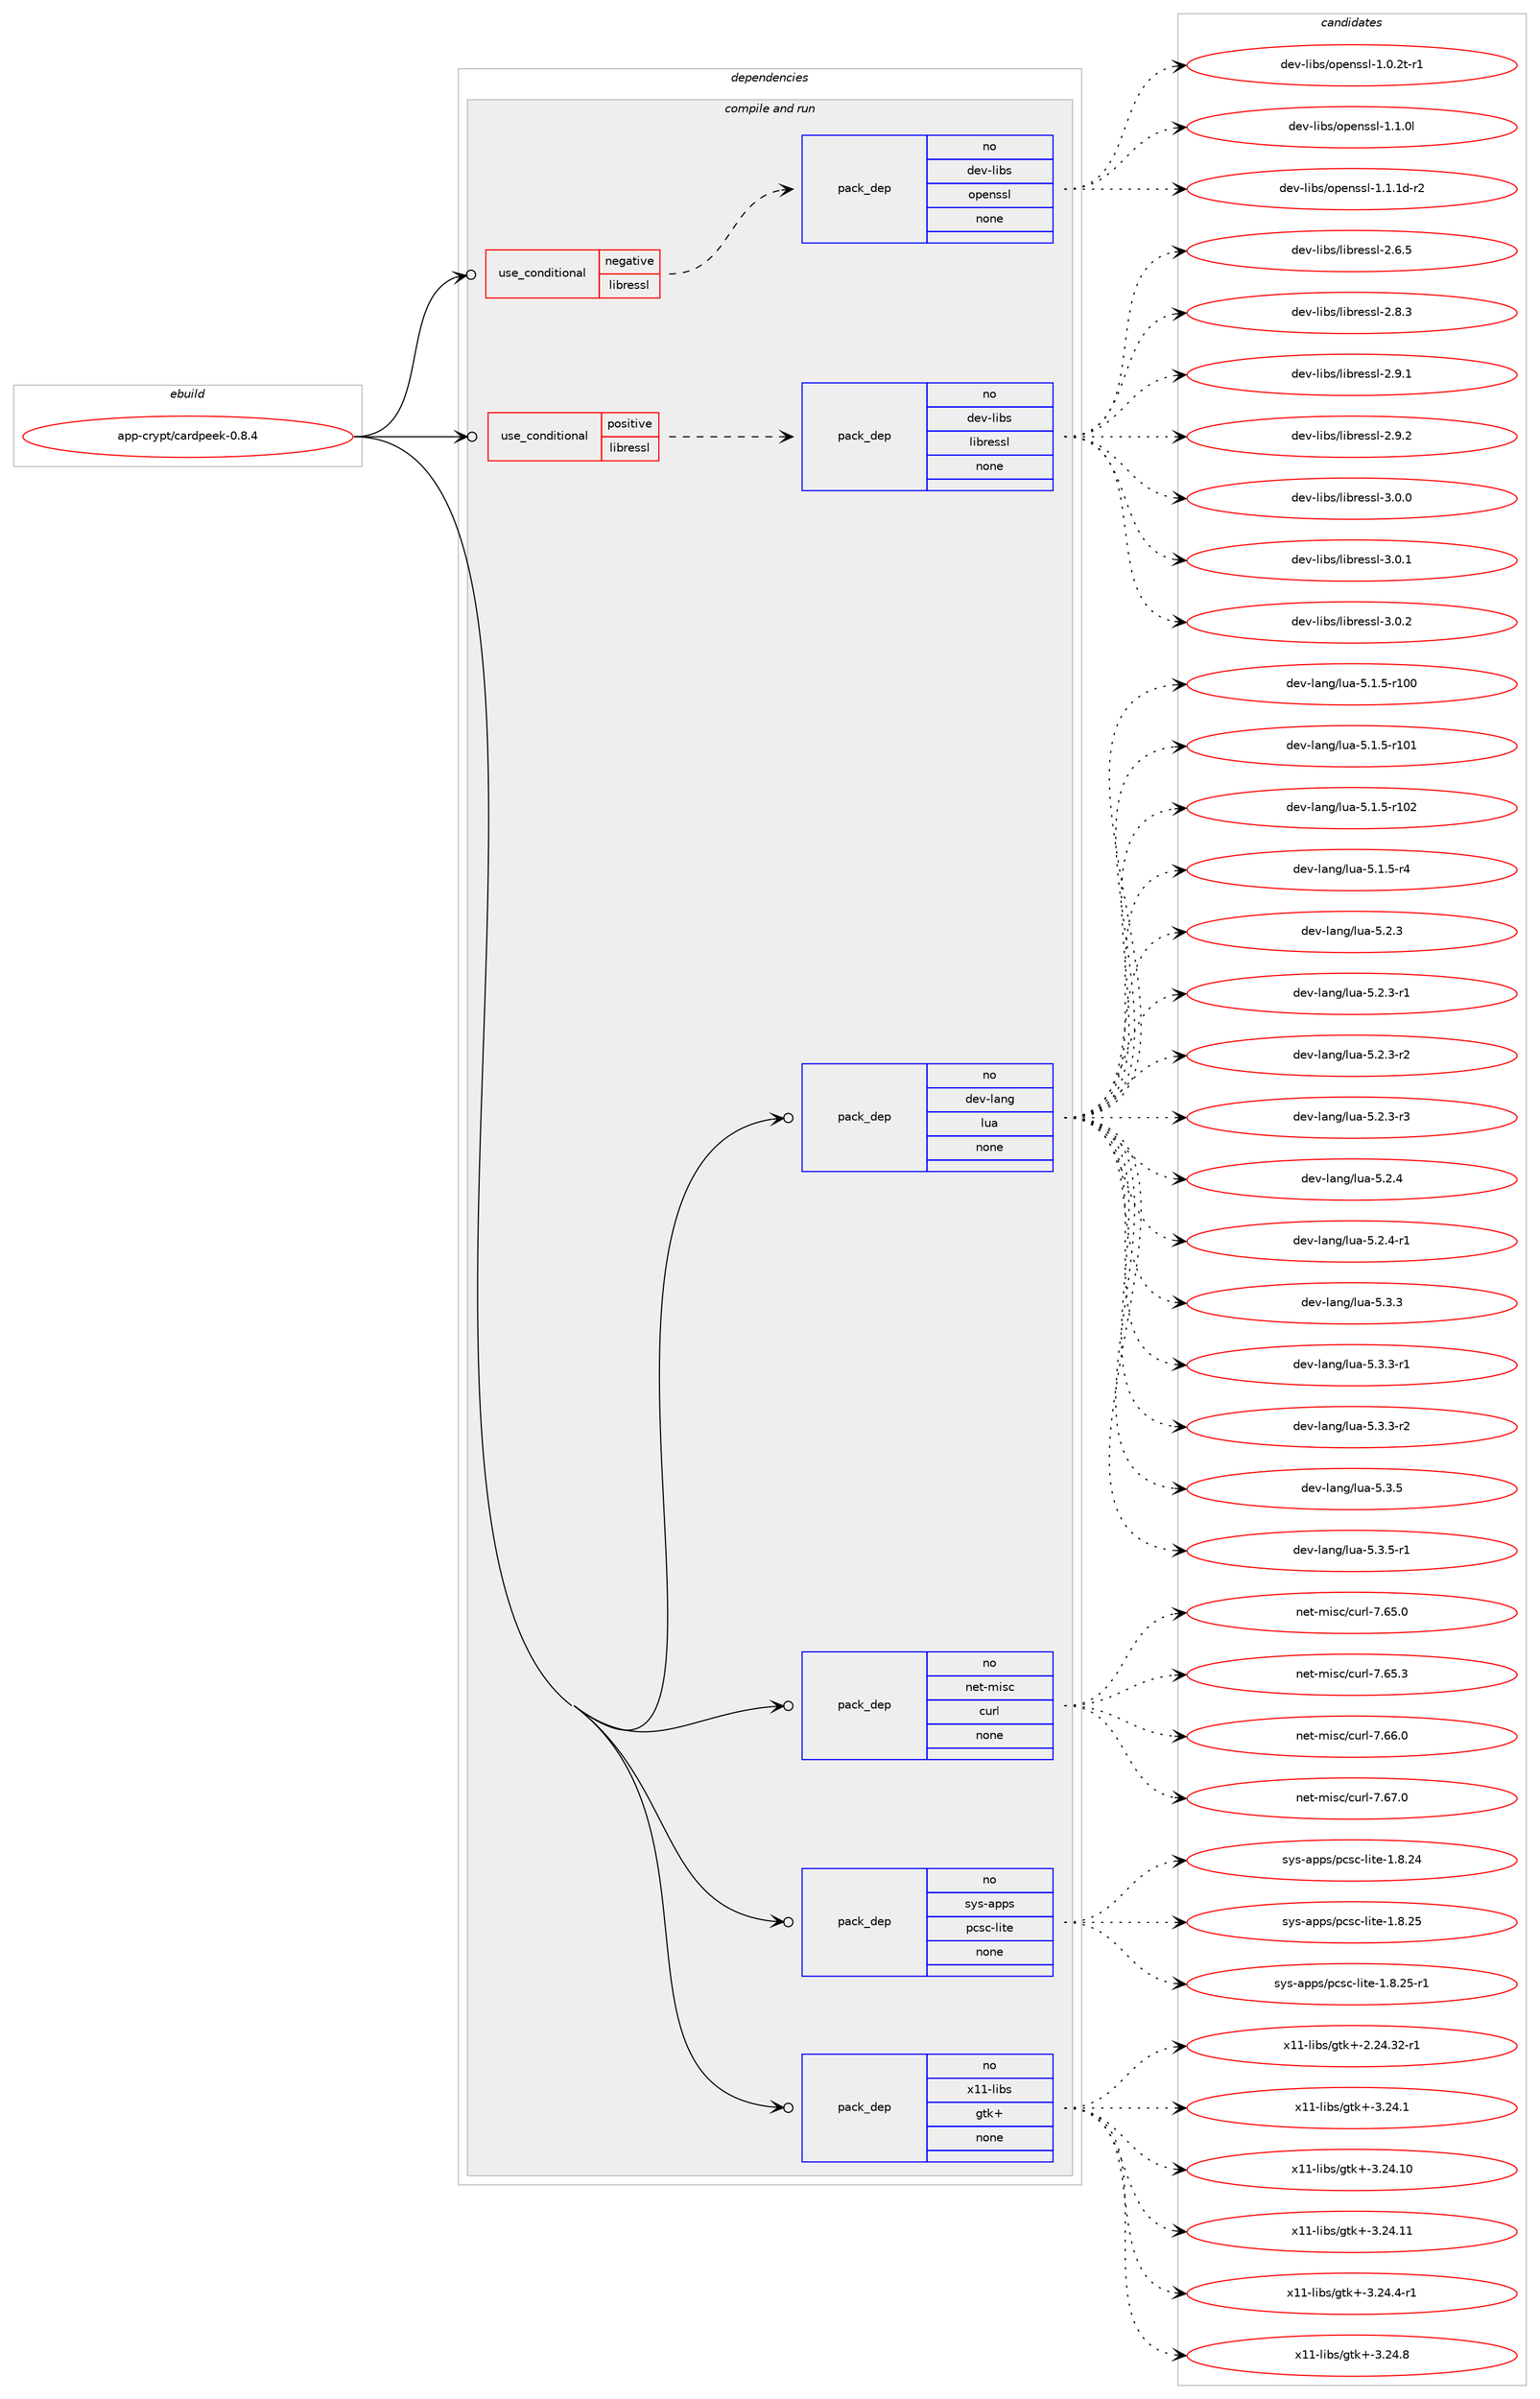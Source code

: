 digraph prolog {

# *************
# Graph options
# *************

newrank=true;
concentrate=true;
compound=true;
graph [rankdir=LR,fontname=Helvetica,fontsize=10,ranksep=1.5];#, ranksep=2.5, nodesep=0.2];
edge  [arrowhead=vee];
node  [fontname=Helvetica,fontsize=10];

# **********
# The ebuild
# **********

subgraph cluster_leftcol {
color=gray;
rank=same;
label=<<i>ebuild</i>>;
id [label="app-crypt/cardpeek-0.8.4", color=red, width=4, href="../app-crypt/cardpeek-0.8.4.svg"];
}

# ****************
# The dependencies
# ****************

subgraph cluster_midcol {
color=gray;
label=<<i>dependencies</i>>;
subgraph cluster_compile {
fillcolor="#eeeeee";
style=filled;
label=<<i>compile</i>>;
}
subgraph cluster_compileandrun {
fillcolor="#eeeeee";
style=filled;
label=<<i>compile and run</i>>;
subgraph cond113625 {
dependency476316 [label=<<TABLE BORDER="0" CELLBORDER="1" CELLSPACING="0" CELLPADDING="4"><TR><TD ROWSPAN="3" CELLPADDING="10">use_conditional</TD></TR><TR><TD>negative</TD></TR><TR><TD>libressl</TD></TR></TABLE>>, shape=none, color=red];
subgraph pack354039 {
dependency476317 [label=<<TABLE BORDER="0" CELLBORDER="1" CELLSPACING="0" CELLPADDING="4" WIDTH="220"><TR><TD ROWSPAN="6" CELLPADDING="30">pack_dep</TD></TR><TR><TD WIDTH="110">no</TD></TR><TR><TD>dev-libs</TD></TR><TR><TD>openssl</TD></TR><TR><TD>none</TD></TR><TR><TD></TD></TR></TABLE>>, shape=none, color=blue];
}
dependency476316:e -> dependency476317:w [weight=20,style="dashed",arrowhead="vee"];
}
id:e -> dependency476316:w [weight=20,style="solid",arrowhead="odotvee"];
subgraph cond113626 {
dependency476318 [label=<<TABLE BORDER="0" CELLBORDER="1" CELLSPACING="0" CELLPADDING="4"><TR><TD ROWSPAN="3" CELLPADDING="10">use_conditional</TD></TR><TR><TD>positive</TD></TR><TR><TD>libressl</TD></TR></TABLE>>, shape=none, color=red];
subgraph pack354040 {
dependency476319 [label=<<TABLE BORDER="0" CELLBORDER="1" CELLSPACING="0" CELLPADDING="4" WIDTH="220"><TR><TD ROWSPAN="6" CELLPADDING="30">pack_dep</TD></TR><TR><TD WIDTH="110">no</TD></TR><TR><TD>dev-libs</TD></TR><TR><TD>libressl</TD></TR><TR><TD>none</TD></TR><TR><TD></TD></TR></TABLE>>, shape=none, color=blue];
}
dependency476318:e -> dependency476319:w [weight=20,style="dashed",arrowhead="vee"];
}
id:e -> dependency476318:w [weight=20,style="solid",arrowhead="odotvee"];
subgraph pack354041 {
dependency476320 [label=<<TABLE BORDER="0" CELLBORDER="1" CELLSPACING="0" CELLPADDING="4" WIDTH="220"><TR><TD ROWSPAN="6" CELLPADDING="30">pack_dep</TD></TR><TR><TD WIDTH="110">no</TD></TR><TR><TD>dev-lang</TD></TR><TR><TD>lua</TD></TR><TR><TD>none</TD></TR><TR><TD></TD></TR></TABLE>>, shape=none, color=blue];
}
id:e -> dependency476320:w [weight=20,style="solid",arrowhead="odotvee"];
subgraph pack354042 {
dependency476321 [label=<<TABLE BORDER="0" CELLBORDER="1" CELLSPACING="0" CELLPADDING="4" WIDTH="220"><TR><TD ROWSPAN="6" CELLPADDING="30">pack_dep</TD></TR><TR><TD WIDTH="110">no</TD></TR><TR><TD>net-misc</TD></TR><TR><TD>curl</TD></TR><TR><TD>none</TD></TR><TR><TD></TD></TR></TABLE>>, shape=none, color=blue];
}
id:e -> dependency476321:w [weight=20,style="solid",arrowhead="odotvee"];
subgraph pack354043 {
dependency476322 [label=<<TABLE BORDER="0" CELLBORDER="1" CELLSPACING="0" CELLPADDING="4" WIDTH="220"><TR><TD ROWSPAN="6" CELLPADDING="30">pack_dep</TD></TR><TR><TD WIDTH="110">no</TD></TR><TR><TD>sys-apps</TD></TR><TR><TD>pcsc-lite</TD></TR><TR><TD>none</TD></TR><TR><TD></TD></TR></TABLE>>, shape=none, color=blue];
}
id:e -> dependency476322:w [weight=20,style="solid",arrowhead="odotvee"];
subgraph pack354044 {
dependency476323 [label=<<TABLE BORDER="0" CELLBORDER="1" CELLSPACING="0" CELLPADDING="4" WIDTH="220"><TR><TD ROWSPAN="6" CELLPADDING="30">pack_dep</TD></TR><TR><TD WIDTH="110">no</TD></TR><TR><TD>x11-libs</TD></TR><TR><TD>gtk+</TD></TR><TR><TD>none</TD></TR><TR><TD></TD></TR></TABLE>>, shape=none, color=blue];
}
id:e -> dependency476323:w [weight=20,style="solid",arrowhead="odotvee"];
}
subgraph cluster_run {
fillcolor="#eeeeee";
style=filled;
label=<<i>run</i>>;
}
}

# **************
# The candidates
# **************

subgraph cluster_choices {
rank=same;
color=gray;
label=<<i>candidates</i>>;

subgraph choice354039 {
color=black;
nodesep=1;
choice1001011184510810598115471111121011101151151084549464846501164511449 [label="dev-libs/openssl-1.0.2t-r1", color=red, width=4,href="../dev-libs/openssl-1.0.2t-r1.svg"];
choice100101118451081059811547111112101110115115108454946494648108 [label="dev-libs/openssl-1.1.0l", color=red, width=4,href="../dev-libs/openssl-1.1.0l.svg"];
choice1001011184510810598115471111121011101151151084549464946491004511450 [label="dev-libs/openssl-1.1.1d-r2", color=red, width=4,href="../dev-libs/openssl-1.1.1d-r2.svg"];
dependency476317:e -> choice1001011184510810598115471111121011101151151084549464846501164511449:w [style=dotted,weight="100"];
dependency476317:e -> choice100101118451081059811547111112101110115115108454946494648108:w [style=dotted,weight="100"];
dependency476317:e -> choice1001011184510810598115471111121011101151151084549464946491004511450:w [style=dotted,weight="100"];
}
subgraph choice354040 {
color=black;
nodesep=1;
choice10010111845108105981154710810598114101115115108455046544653 [label="dev-libs/libressl-2.6.5", color=red, width=4,href="../dev-libs/libressl-2.6.5.svg"];
choice10010111845108105981154710810598114101115115108455046564651 [label="dev-libs/libressl-2.8.3", color=red, width=4,href="../dev-libs/libressl-2.8.3.svg"];
choice10010111845108105981154710810598114101115115108455046574649 [label="dev-libs/libressl-2.9.1", color=red, width=4,href="../dev-libs/libressl-2.9.1.svg"];
choice10010111845108105981154710810598114101115115108455046574650 [label="dev-libs/libressl-2.9.2", color=red, width=4,href="../dev-libs/libressl-2.9.2.svg"];
choice10010111845108105981154710810598114101115115108455146484648 [label="dev-libs/libressl-3.0.0", color=red, width=4,href="../dev-libs/libressl-3.0.0.svg"];
choice10010111845108105981154710810598114101115115108455146484649 [label="dev-libs/libressl-3.0.1", color=red, width=4,href="../dev-libs/libressl-3.0.1.svg"];
choice10010111845108105981154710810598114101115115108455146484650 [label="dev-libs/libressl-3.0.2", color=red, width=4,href="../dev-libs/libressl-3.0.2.svg"];
dependency476319:e -> choice10010111845108105981154710810598114101115115108455046544653:w [style=dotted,weight="100"];
dependency476319:e -> choice10010111845108105981154710810598114101115115108455046564651:w [style=dotted,weight="100"];
dependency476319:e -> choice10010111845108105981154710810598114101115115108455046574649:w [style=dotted,weight="100"];
dependency476319:e -> choice10010111845108105981154710810598114101115115108455046574650:w [style=dotted,weight="100"];
dependency476319:e -> choice10010111845108105981154710810598114101115115108455146484648:w [style=dotted,weight="100"];
dependency476319:e -> choice10010111845108105981154710810598114101115115108455146484649:w [style=dotted,weight="100"];
dependency476319:e -> choice10010111845108105981154710810598114101115115108455146484650:w [style=dotted,weight="100"];
}
subgraph choice354041 {
color=black;
nodesep=1;
choice1001011184510897110103471081179745534649465345114494848 [label="dev-lang/lua-5.1.5-r100", color=red, width=4,href="../dev-lang/lua-5.1.5-r100.svg"];
choice1001011184510897110103471081179745534649465345114494849 [label="dev-lang/lua-5.1.5-r101", color=red, width=4,href="../dev-lang/lua-5.1.5-r101.svg"];
choice1001011184510897110103471081179745534649465345114494850 [label="dev-lang/lua-5.1.5-r102", color=red, width=4,href="../dev-lang/lua-5.1.5-r102.svg"];
choice100101118451089711010347108117974553464946534511452 [label="dev-lang/lua-5.1.5-r4", color=red, width=4,href="../dev-lang/lua-5.1.5-r4.svg"];
choice10010111845108971101034710811797455346504651 [label="dev-lang/lua-5.2.3", color=red, width=4,href="../dev-lang/lua-5.2.3.svg"];
choice100101118451089711010347108117974553465046514511449 [label="dev-lang/lua-5.2.3-r1", color=red, width=4,href="../dev-lang/lua-5.2.3-r1.svg"];
choice100101118451089711010347108117974553465046514511450 [label="dev-lang/lua-5.2.3-r2", color=red, width=4,href="../dev-lang/lua-5.2.3-r2.svg"];
choice100101118451089711010347108117974553465046514511451 [label="dev-lang/lua-5.2.3-r3", color=red, width=4,href="../dev-lang/lua-5.2.3-r3.svg"];
choice10010111845108971101034710811797455346504652 [label="dev-lang/lua-5.2.4", color=red, width=4,href="../dev-lang/lua-5.2.4.svg"];
choice100101118451089711010347108117974553465046524511449 [label="dev-lang/lua-5.2.4-r1", color=red, width=4,href="../dev-lang/lua-5.2.4-r1.svg"];
choice10010111845108971101034710811797455346514651 [label="dev-lang/lua-5.3.3", color=red, width=4,href="../dev-lang/lua-5.3.3.svg"];
choice100101118451089711010347108117974553465146514511449 [label="dev-lang/lua-5.3.3-r1", color=red, width=4,href="../dev-lang/lua-5.3.3-r1.svg"];
choice100101118451089711010347108117974553465146514511450 [label="dev-lang/lua-5.3.3-r2", color=red, width=4,href="../dev-lang/lua-5.3.3-r2.svg"];
choice10010111845108971101034710811797455346514653 [label="dev-lang/lua-5.3.5", color=red, width=4,href="../dev-lang/lua-5.3.5.svg"];
choice100101118451089711010347108117974553465146534511449 [label="dev-lang/lua-5.3.5-r1", color=red, width=4,href="../dev-lang/lua-5.3.5-r1.svg"];
dependency476320:e -> choice1001011184510897110103471081179745534649465345114494848:w [style=dotted,weight="100"];
dependency476320:e -> choice1001011184510897110103471081179745534649465345114494849:w [style=dotted,weight="100"];
dependency476320:e -> choice1001011184510897110103471081179745534649465345114494850:w [style=dotted,weight="100"];
dependency476320:e -> choice100101118451089711010347108117974553464946534511452:w [style=dotted,weight="100"];
dependency476320:e -> choice10010111845108971101034710811797455346504651:w [style=dotted,weight="100"];
dependency476320:e -> choice100101118451089711010347108117974553465046514511449:w [style=dotted,weight="100"];
dependency476320:e -> choice100101118451089711010347108117974553465046514511450:w [style=dotted,weight="100"];
dependency476320:e -> choice100101118451089711010347108117974553465046514511451:w [style=dotted,weight="100"];
dependency476320:e -> choice10010111845108971101034710811797455346504652:w [style=dotted,weight="100"];
dependency476320:e -> choice100101118451089711010347108117974553465046524511449:w [style=dotted,weight="100"];
dependency476320:e -> choice10010111845108971101034710811797455346514651:w [style=dotted,weight="100"];
dependency476320:e -> choice100101118451089711010347108117974553465146514511449:w [style=dotted,weight="100"];
dependency476320:e -> choice100101118451089711010347108117974553465146514511450:w [style=dotted,weight="100"];
dependency476320:e -> choice10010111845108971101034710811797455346514653:w [style=dotted,weight="100"];
dependency476320:e -> choice100101118451089711010347108117974553465146534511449:w [style=dotted,weight="100"];
}
subgraph choice354042 {
color=black;
nodesep=1;
choice1101011164510910511599479911711410845554654534648 [label="net-misc/curl-7.65.0", color=red, width=4,href="../net-misc/curl-7.65.0.svg"];
choice1101011164510910511599479911711410845554654534651 [label="net-misc/curl-7.65.3", color=red, width=4,href="../net-misc/curl-7.65.3.svg"];
choice1101011164510910511599479911711410845554654544648 [label="net-misc/curl-7.66.0", color=red, width=4,href="../net-misc/curl-7.66.0.svg"];
choice1101011164510910511599479911711410845554654554648 [label="net-misc/curl-7.67.0", color=red, width=4,href="../net-misc/curl-7.67.0.svg"];
dependency476321:e -> choice1101011164510910511599479911711410845554654534648:w [style=dotted,weight="100"];
dependency476321:e -> choice1101011164510910511599479911711410845554654534651:w [style=dotted,weight="100"];
dependency476321:e -> choice1101011164510910511599479911711410845554654544648:w [style=dotted,weight="100"];
dependency476321:e -> choice1101011164510910511599479911711410845554654554648:w [style=dotted,weight="100"];
}
subgraph choice354043 {
color=black;
nodesep=1;
choice11512111545971121121154711299115994510810511610145494656465052 [label="sys-apps/pcsc-lite-1.8.24", color=red, width=4,href="../sys-apps/pcsc-lite-1.8.24.svg"];
choice11512111545971121121154711299115994510810511610145494656465053 [label="sys-apps/pcsc-lite-1.8.25", color=red, width=4,href="../sys-apps/pcsc-lite-1.8.25.svg"];
choice115121115459711211211547112991159945108105116101454946564650534511449 [label="sys-apps/pcsc-lite-1.8.25-r1", color=red, width=4,href="../sys-apps/pcsc-lite-1.8.25-r1.svg"];
dependency476322:e -> choice11512111545971121121154711299115994510810511610145494656465052:w [style=dotted,weight="100"];
dependency476322:e -> choice11512111545971121121154711299115994510810511610145494656465053:w [style=dotted,weight="100"];
dependency476322:e -> choice115121115459711211211547112991159945108105116101454946564650534511449:w [style=dotted,weight="100"];
}
subgraph choice354044 {
color=black;
nodesep=1;
choice12049494510810598115471031161074345504650524651504511449 [label="x11-libs/gtk+-2.24.32-r1", color=red, width=4,href="../x11-libs/gtk+-2.24.32-r1.svg"];
choice12049494510810598115471031161074345514650524649 [label="x11-libs/gtk+-3.24.1", color=red, width=4,href="../x11-libs/gtk+-3.24.1.svg"];
choice1204949451081059811547103116107434551465052464948 [label="x11-libs/gtk+-3.24.10", color=red, width=4,href="../x11-libs/gtk+-3.24.10.svg"];
choice1204949451081059811547103116107434551465052464949 [label="x11-libs/gtk+-3.24.11", color=red, width=4,href="../x11-libs/gtk+-3.24.11.svg"];
choice120494945108105981154710311610743455146505246524511449 [label="x11-libs/gtk+-3.24.4-r1", color=red, width=4,href="../x11-libs/gtk+-3.24.4-r1.svg"];
choice12049494510810598115471031161074345514650524656 [label="x11-libs/gtk+-3.24.8", color=red, width=4,href="../x11-libs/gtk+-3.24.8.svg"];
dependency476323:e -> choice12049494510810598115471031161074345504650524651504511449:w [style=dotted,weight="100"];
dependency476323:e -> choice12049494510810598115471031161074345514650524649:w [style=dotted,weight="100"];
dependency476323:e -> choice1204949451081059811547103116107434551465052464948:w [style=dotted,weight="100"];
dependency476323:e -> choice1204949451081059811547103116107434551465052464949:w [style=dotted,weight="100"];
dependency476323:e -> choice120494945108105981154710311610743455146505246524511449:w [style=dotted,weight="100"];
dependency476323:e -> choice12049494510810598115471031161074345514650524656:w [style=dotted,weight="100"];
}
}

}
